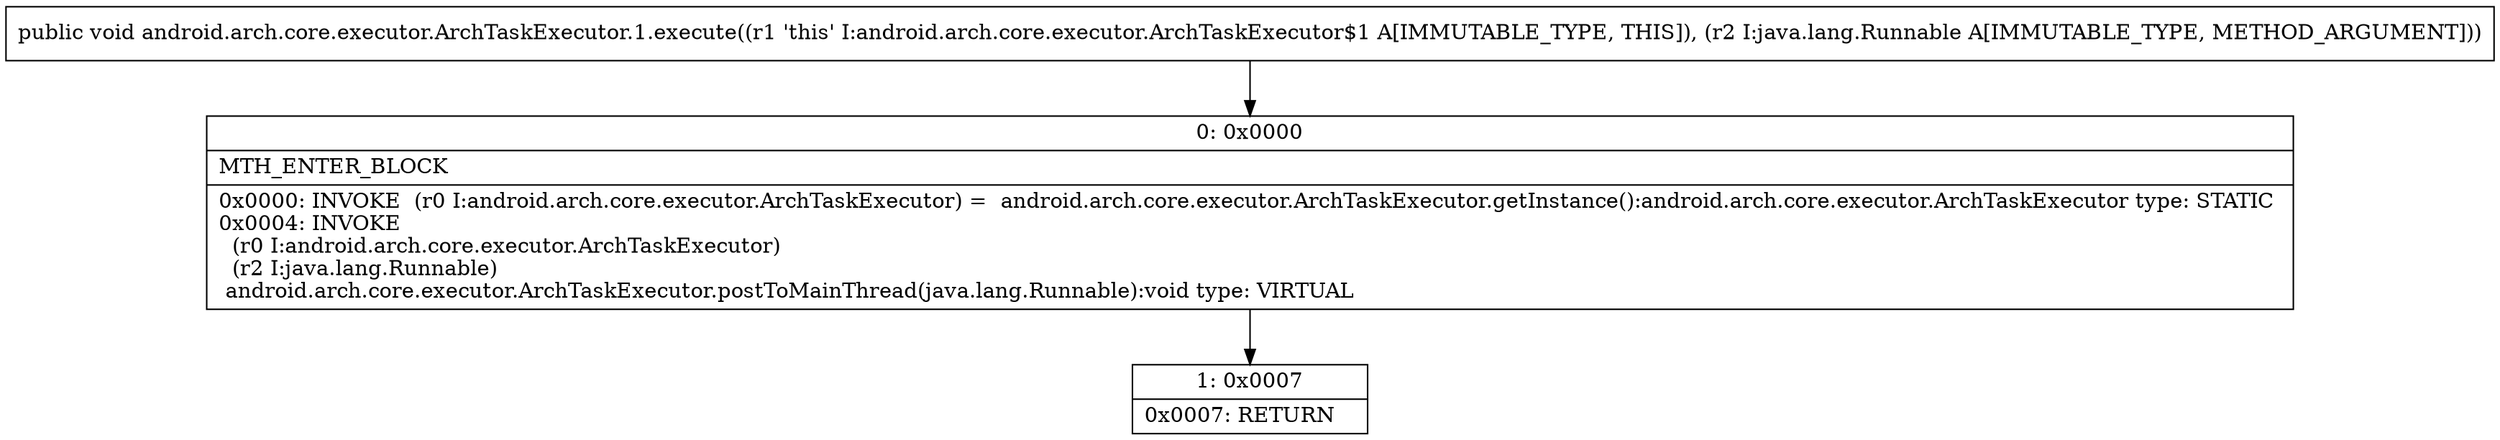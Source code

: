 digraph "CFG forandroid.arch.core.executor.ArchTaskExecutor.1.execute(Ljava\/lang\/Runnable;)V" {
Node_0 [shape=record,label="{0\:\ 0x0000|MTH_ENTER_BLOCK\l|0x0000: INVOKE  (r0 I:android.arch.core.executor.ArchTaskExecutor) =  android.arch.core.executor.ArchTaskExecutor.getInstance():android.arch.core.executor.ArchTaskExecutor type: STATIC \l0x0004: INVOKE  \l  (r0 I:android.arch.core.executor.ArchTaskExecutor)\l  (r2 I:java.lang.Runnable)\l android.arch.core.executor.ArchTaskExecutor.postToMainThread(java.lang.Runnable):void type: VIRTUAL \l}"];
Node_1 [shape=record,label="{1\:\ 0x0007|0x0007: RETURN   \l}"];
MethodNode[shape=record,label="{public void android.arch.core.executor.ArchTaskExecutor.1.execute((r1 'this' I:android.arch.core.executor.ArchTaskExecutor$1 A[IMMUTABLE_TYPE, THIS]), (r2 I:java.lang.Runnable A[IMMUTABLE_TYPE, METHOD_ARGUMENT])) }"];
MethodNode -> Node_0;
Node_0 -> Node_1;
}

